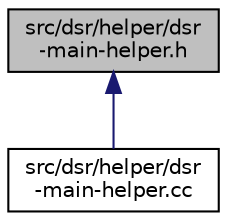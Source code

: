 digraph "src/dsr/helper/dsr-main-helper.h"
{
 // LATEX_PDF_SIZE
  edge [fontname="Helvetica",fontsize="10",labelfontname="Helvetica",labelfontsize="10"];
  node [fontname="Helvetica",fontsize="10",shape=record];
  Node1 [label="src/dsr/helper/dsr\l-main-helper.h",height=0.2,width=0.4,color="black", fillcolor="grey75", style="filled", fontcolor="black",tooltip=" "];
  Node1 -> Node2 [dir="back",color="midnightblue",fontsize="10",style="solid",fontname="Helvetica"];
  Node2 [label="src/dsr/helper/dsr\l-main-helper.cc",height=0.2,width=0.4,color="black", fillcolor="white", style="filled",URL="$dsr-main-helper_8cc_source.html",tooltip=" "];
}
